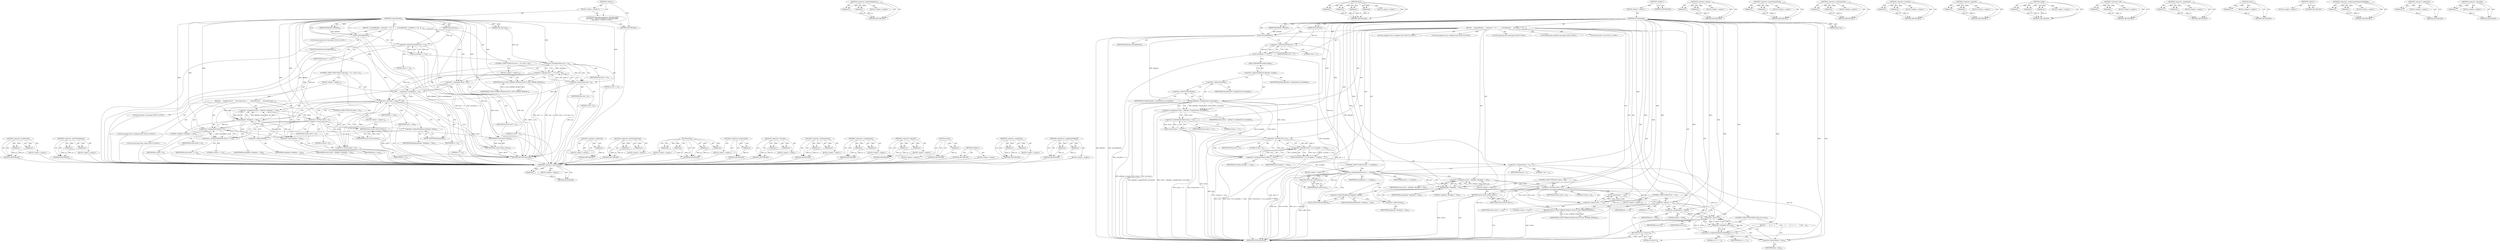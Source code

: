 digraph "&lt;operators&gt;.assignmentShiftLeft" {
vulnerable_195 [label=<(METHOD,&lt;operator&gt;.preIncrement)>];
vulnerable_196 [label=<(PARAM,p1)>];
vulnerable_197 [label=<(BLOCK,&lt;empty&gt;,&lt;empty&gt;)>];
vulnerable_198 [label=<(METHOD_RETURN,ANY)>];
vulnerable_145 [label=<(METHOD,&lt;operator&gt;.indirectFieldAccess)>];
vulnerable_146 [label=<(PARAM,p1)>];
vulnerable_147 [label=<(PARAM,p2)>];
vulnerable_148 [label=<(BLOCK,&lt;empty&gt;,&lt;empty&gt;)>];
vulnerable_149 [label=<(METHOD_RETURN,ANY)>];
vulnerable_169 [label=<(METHOD,Read)>];
vulnerable_170 [label=<(PARAM,p1)>];
vulnerable_171 [label=<(PARAM,p2)>];
vulnerable_172 [label=<(PARAM,p3)>];
vulnerable_173 [label=<(PARAM,p4)>];
vulnerable_174 [label=<(BLOCK,&lt;empty&gt;,&lt;empty&gt;)>];
vulnerable_175 [label=<(METHOD_RETURN,ANY)>];
vulnerable_6 [label=<(METHOD,&lt;global&gt;)<SUB>1</SUB>>];
vulnerable_7 [label=<(BLOCK,&lt;empty&gt;,&lt;empty&gt;)<SUB>1</SUB>>];
vulnerable_8 [label=<(METHOD,GetUIntLength)<SUB>1</SUB>>];
vulnerable_9 [label=<(PARAM,IMkvReader* pReader)<SUB>2</SUB>>];
vulnerable_10 [label=<(PARAM,long long pos)<SUB>3</SUB>>];
vulnerable_11 [label=<(PARAM,long&amp; len)<SUB>4</SUB>>];
vulnerable_12 [label=<(BLOCK,{
    assert(pReader);
    assert(pos &gt;= 0);
 
...,{
    assert(pReader);
    assert(pos &gt;= 0);
 
...)<SUB>5</SUB>>];
vulnerable_13 [label=<(assert,assert(pReader))<SUB>6</SUB>>];
vulnerable_14 [label=<(IDENTIFIER,pReader,assert(pReader))<SUB>6</SUB>>];
vulnerable_15 [label=<(assert,assert(pos &gt;= 0))<SUB>7</SUB>>];
vulnerable_16 [label=<(&lt;operator&gt;.greaterEqualsThan,pos &gt;= 0)<SUB>7</SUB>>];
vulnerable_17 [label=<(IDENTIFIER,pos,pos &gt;= 0)<SUB>7</SUB>>];
vulnerable_18 [label=<(LITERAL,0,pos &gt;= 0)<SUB>7</SUB>>];
vulnerable_19 [label="<(LOCAL,long long total: long long)<SUB>9</SUB>>"];
vulnerable_20 [label="<(LOCAL,long long available: long long)<SUB>9</SUB>>"];
vulnerable_21 [label="<(LOCAL,int status: int)<SUB>11</SUB>>"];
vulnerable_22 [label=<(&lt;operator&gt;.assignment,status = pReader-&gt;Length(&amp;total, &amp;available))<SUB>11</SUB>>];
vulnerable_23 [label=<(IDENTIFIER,status,status = pReader-&gt;Length(&amp;total, &amp;available))<SUB>11</SUB>>];
vulnerable_24 [label=<(Length,pReader-&gt;Length(&amp;total, &amp;available))<SUB>11</SUB>>];
vulnerable_25 [label=<(&lt;operator&gt;.indirectFieldAccess,pReader-&gt;Length)<SUB>11</SUB>>];
vulnerable_26 [label=<(IDENTIFIER,pReader,pReader-&gt;Length(&amp;total, &amp;available))<SUB>11</SUB>>];
vulnerable_27 [label=<(FIELD_IDENTIFIER,Length,Length)<SUB>11</SUB>>];
vulnerable_28 [label=<(&lt;operator&gt;.addressOf,&amp;total)<SUB>11</SUB>>];
vulnerable_29 [label=<(IDENTIFIER,total,pReader-&gt;Length(&amp;total, &amp;available))<SUB>11</SUB>>];
vulnerable_30 [label=<(&lt;operator&gt;.addressOf,&amp;available)<SUB>11</SUB>>];
vulnerable_31 [label=<(IDENTIFIER,available,pReader-&gt;Length(&amp;total, &amp;available))<SUB>11</SUB>>];
vulnerable_32 [label=<(assert,assert(status &gt;= 0))<SUB>12</SUB>>];
vulnerable_33 [label=<(&lt;operator&gt;.greaterEqualsThan,status &gt;= 0)<SUB>12</SUB>>];
vulnerable_34 [label=<(IDENTIFIER,status,status &gt;= 0)<SUB>12</SUB>>];
vulnerable_35 [label=<(LITERAL,0,status &gt;= 0)<SUB>12</SUB>>];
vulnerable_36 [label=<(assert,assert((total &lt; 0) || (available &lt;= total)))<SUB>13</SUB>>];
vulnerable_37 [label=<(&lt;operator&gt;.logicalOr,(total &lt; 0) || (available &lt;= total))<SUB>13</SUB>>];
vulnerable_38 [label=<(&lt;operator&gt;.lessThan,total &lt; 0)<SUB>13</SUB>>];
vulnerable_39 [label=<(IDENTIFIER,total,total &lt; 0)<SUB>13</SUB>>];
vulnerable_40 [label=<(LITERAL,0,total &lt; 0)<SUB>13</SUB>>];
vulnerable_41 [label=<(&lt;operator&gt;.lessEqualsThan,available &lt;= total)<SUB>13</SUB>>];
vulnerable_42 [label=<(IDENTIFIER,available,available &lt;= total)<SUB>13</SUB>>];
vulnerable_43 [label=<(IDENTIFIER,total,available &lt;= total)<SUB>13</SUB>>];
vulnerable_44 [label=<(&lt;operator&gt;.assignment,len = 1)<SUB>15</SUB>>];
vulnerable_45 [label=<(IDENTIFIER,len,len = 1)<SUB>15</SUB>>];
vulnerable_46 [label=<(LITERAL,1,len = 1)<SUB>15</SUB>>];
vulnerable_47 [label=<(CONTROL_STRUCTURE,IF,if (pos &gt;= available))<SUB>17</SUB>>];
vulnerable_48 [label=<(&lt;operator&gt;.greaterEqualsThan,pos &gt;= available)<SUB>17</SUB>>];
vulnerable_49 [label=<(IDENTIFIER,pos,pos &gt;= available)<SUB>17</SUB>>];
vulnerable_50 [label=<(IDENTIFIER,available,pos &gt;= available)<SUB>17</SUB>>];
vulnerable_51 [label=<(BLOCK,&lt;empty&gt;,&lt;empty&gt;)<SUB>18</SUB>>];
vulnerable_52 [label=<(RETURN,return pos;,return pos;)<SUB>18</SUB>>];
vulnerable_53 [label=<(IDENTIFIER,pos,return pos;)<SUB>18</SUB>>];
vulnerable_54 [label="<(LOCAL,unsigned char b: unsigned char)<SUB>22</SUB>>"];
vulnerable_55 [label=<(&lt;operator&gt;.assignment,status = pReader-&gt;Read(pos, 1, &amp;b))<SUB>24</SUB>>];
vulnerable_56 [label=<(IDENTIFIER,status,status = pReader-&gt;Read(pos, 1, &amp;b))<SUB>24</SUB>>];
vulnerable_57 [label=<(Read,pReader-&gt;Read(pos, 1, &amp;b))<SUB>24</SUB>>];
vulnerable_58 [label=<(&lt;operator&gt;.indirectFieldAccess,pReader-&gt;Read)<SUB>24</SUB>>];
vulnerable_59 [label=<(IDENTIFIER,pReader,pReader-&gt;Read(pos, 1, &amp;b))<SUB>24</SUB>>];
vulnerable_60 [label=<(FIELD_IDENTIFIER,Read,Read)<SUB>24</SUB>>];
vulnerable_61 [label=<(IDENTIFIER,pos,pReader-&gt;Read(pos, 1, &amp;b))<SUB>24</SUB>>];
vulnerable_62 [label=<(LITERAL,1,pReader-&gt;Read(pos, 1, &amp;b))<SUB>24</SUB>>];
vulnerable_63 [label=<(&lt;operator&gt;.addressOf,&amp;b)<SUB>24</SUB>>];
vulnerable_64 [label=<(IDENTIFIER,b,pReader-&gt;Read(pos, 1, &amp;b))<SUB>24</SUB>>];
vulnerable_65 [label=<(CONTROL_STRUCTURE,IF,if (status &lt; 0))<SUB>26</SUB>>];
vulnerable_66 [label=<(&lt;operator&gt;.lessThan,status &lt; 0)<SUB>26</SUB>>];
vulnerable_67 [label=<(IDENTIFIER,status,status &lt; 0)<SUB>26</SUB>>];
vulnerable_68 [label=<(LITERAL,0,status &lt; 0)<SUB>26</SUB>>];
vulnerable_69 [label=<(BLOCK,&lt;empty&gt;,&lt;empty&gt;)<SUB>27</SUB>>];
vulnerable_70 [label=<(RETURN,return status;,return status;)<SUB>27</SUB>>];
vulnerable_71 [label=<(IDENTIFIER,status,return status;)<SUB>27</SUB>>];
vulnerable_72 [label=<(assert,assert(status == 0))<SUB>29</SUB>>];
vulnerable_73 [label=<(&lt;operator&gt;.equals,status == 0)<SUB>29</SUB>>];
vulnerable_74 [label=<(IDENTIFIER,status,status == 0)<SUB>29</SUB>>];
vulnerable_75 [label=<(LITERAL,0,status == 0)<SUB>29</SUB>>];
vulnerable_76 [label=<(CONTROL_STRUCTURE,IF,if (b == 0))<SUB>31</SUB>>];
vulnerable_77 [label=<(&lt;operator&gt;.equals,b == 0)<SUB>31</SUB>>];
vulnerable_78 [label=<(IDENTIFIER,b,b == 0)<SUB>31</SUB>>];
vulnerable_79 [label=<(LITERAL,0,b == 0)<SUB>31</SUB>>];
vulnerable_80 [label=<(BLOCK,&lt;empty&gt;,&lt;empty&gt;)<SUB>32</SUB>>];
vulnerable_81 [label=<(RETURN,return E_FILE_FORMAT_INVALID;,return E_FILE_FORMAT_INVALID;)<SUB>32</SUB>>];
vulnerable_82 [label=<(IDENTIFIER,E_FILE_FORMAT_INVALID,return E_FILE_FORMAT_INVALID;)<SUB>32</SUB>>];
vulnerable_83 [label="<(LOCAL,unsigned char m: unsigned char)<SUB>34</SUB>>"];
vulnerable_84 [label=<(&lt;operator&gt;.assignment,m = 0x80)<SUB>34</SUB>>];
vulnerable_85 [label=<(IDENTIFIER,m,m = 0x80)<SUB>34</SUB>>];
vulnerable_86 [label=<(LITERAL,0x80,m = 0x80)<SUB>34</SUB>>];
vulnerable_87 [label=<(CONTROL_STRUCTURE,WHILE,while (!(b &amp; m)))<SUB>35</SUB>>];
vulnerable_88 [label=<(&lt;operator&gt;.logicalNot,!(b &amp; m))<SUB>35</SUB>>];
vulnerable_89 [label=<(&lt;operator&gt;.and,b &amp; m)<SUB>35</SUB>>];
vulnerable_90 [label=<(IDENTIFIER,b,b &amp; m)<SUB>35</SUB>>];
vulnerable_91 [label=<(IDENTIFIER,m,b &amp; m)<SUB>35</SUB>>];
vulnerable_92 [label=<(BLOCK,{
        m &gt;&gt;= 1;
        ++len;
    },{
        m &gt;&gt;= 1;
        ++len;
    })<SUB>36</SUB>>];
vulnerable_93 [label=<(&lt;operators&gt;.assignmentArithmeticShiftRight,m &gt;&gt;= 1)<SUB>37</SUB>>];
vulnerable_94 [label=<(IDENTIFIER,m,m &gt;&gt;= 1)<SUB>37</SUB>>];
vulnerable_95 [label=<(LITERAL,1,m &gt;&gt;= 1)<SUB>37</SUB>>];
vulnerable_96 [label=<(&lt;operator&gt;.preIncrement,++len)<SUB>38</SUB>>];
vulnerable_97 [label=<(IDENTIFIER,len,++len)<SUB>38</SUB>>];
vulnerable_98 [label=<(RETURN,return 0;,return 0;)<SUB>40</SUB>>];
vulnerable_99 [label=<(LITERAL,0,return 0;)<SUB>40</SUB>>];
vulnerable_100 [label=<(METHOD_RETURN,long long)<SUB>1</SUB>>];
vulnerable_102 [label=<(METHOD_RETURN,ANY)<SUB>1</SUB>>];
vulnerable_176 [label=<(METHOD,&lt;operator&gt;.equals)>];
vulnerable_177 [label=<(PARAM,p1)>];
vulnerable_178 [label=<(PARAM,p2)>];
vulnerable_179 [label=<(BLOCK,&lt;empty&gt;,&lt;empty&gt;)>];
vulnerable_180 [label=<(METHOD_RETURN,ANY)>];
vulnerable_129 [label=<(METHOD,&lt;operator&gt;.greaterEqualsThan)>];
vulnerable_130 [label=<(PARAM,p1)>];
vulnerable_131 [label=<(PARAM,p2)>];
vulnerable_132 [label=<(BLOCK,&lt;empty&gt;,&lt;empty&gt;)>];
vulnerable_133 [label=<(METHOD_RETURN,ANY)>];
vulnerable_164 [label=<(METHOD,&lt;operator&gt;.lessEqualsThan)>];
vulnerable_165 [label=<(PARAM,p1)>];
vulnerable_166 [label=<(PARAM,p2)>];
vulnerable_167 [label=<(BLOCK,&lt;empty&gt;,&lt;empty&gt;)>];
vulnerable_168 [label=<(METHOD_RETURN,ANY)>];
vulnerable_159 [label=<(METHOD,&lt;operator&gt;.lessThan)>];
vulnerable_160 [label=<(PARAM,p1)>];
vulnerable_161 [label=<(PARAM,p2)>];
vulnerable_162 [label=<(BLOCK,&lt;empty&gt;,&lt;empty&gt;)>];
vulnerable_163 [label=<(METHOD_RETURN,ANY)>];
vulnerable_154 [label=<(METHOD,&lt;operator&gt;.logicalOr)>];
vulnerable_155 [label=<(PARAM,p1)>];
vulnerable_156 [label=<(PARAM,p2)>];
vulnerable_157 [label=<(BLOCK,&lt;empty&gt;,&lt;empty&gt;)>];
vulnerable_158 [label=<(METHOD_RETURN,ANY)>];
vulnerable_139 [label=<(METHOD,Length)>];
vulnerable_140 [label=<(PARAM,p1)>];
vulnerable_141 [label=<(PARAM,p2)>];
vulnerable_142 [label=<(PARAM,p3)>];
vulnerable_143 [label=<(BLOCK,&lt;empty&gt;,&lt;empty&gt;)>];
vulnerable_144 [label=<(METHOD_RETURN,ANY)>];
vulnerable_185 [label=<(METHOD,&lt;operator&gt;.and)>];
vulnerable_186 [label=<(PARAM,p1)>];
vulnerable_187 [label=<(PARAM,p2)>];
vulnerable_188 [label=<(BLOCK,&lt;empty&gt;,&lt;empty&gt;)>];
vulnerable_189 [label=<(METHOD_RETURN,ANY)>];
vulnerable_134 [label=<(METHOD,&lt;operator&gt;.assignment)>];
vulnerable_135 [label=<(PARAM,p1)>];
vulnerable_136 [label=<(PARAM,p2)>];
vulnerable_137 [label=<(BLOCK,&lt;empty&gt;,&lt;empty&gt;)>];
vulnerable_138 [label=<(METHOD_RETURN,ANY)>];
vulnerable_125 [label=<(METHOD,assert)>];
vulnerable_126 [label=<(PARAM,p1)>];
vulnerable_127 [label=<(BLOCK,&lt;empty&gt;,&lt;empty&gt;)>];
vulnerable_128 [label=<(METHOD_RETURN,ANY)>];
vulnerable_119 [label=<(METHOD,&lt;global&gt;)<SUB>1</SUB>>];
vulnerable_120 [label=<(BLOCK,&lt;empty&gt;,&lt;empty&gt;)>];
vulnerable_121 [label=<(METHOD_RETURN,ANY)>];
vulnerable_190 [label=<(METHOD,&lt;operators&gt;.assignmentArithmeticShiftRight)>];
vulnerable_191 [label=<(PARAM,p1)>];
vulnerable_192 [label=<(PARAM,p2)>];
vulnerable_193 [label=<(BLOCK,&lt;empty&gt;,&lt;empty&gt;)>];
vulnerable_194 [label=<(METHOD_RETURN,ANY)>];
vulnerable_150 [label=<(METHOD,&lt;operator&gt;.addressOf)>];
vulnerable_151 [label=<(PARAM,p1)>];
vulnerable_152 [label=<(BLOCK,&lt;empty&gt;,&lt;empty&gt;)>];
vulnerable_153 [label=<(METHOD_RETURN,ANY)>];
vulnerable_181 [label=<(METHOD,&lt;operator&gt;.logicalNot)>];
vulnerable_182 [label=<(PARAM,p1)>];
vulnerable_183 [label=<(BLOCK,&lt;empty&gt;,&lt;empty&gt;)>];
vulnerable_184 [label=<(METHOD_RETURN,ANY)>];
fixed_120 [label=<(METHOD,&lt;operator&gt;.greaterThan)>];
fixed_121 [label=<(PARAM,p1)>];
fixed_122 [label=<(PARAM,p2)>];
fixed_123 [label=<(BLOCK,&lt;empty&gt;,&lt;empty&gt;)>];
fixed_124 [label=<(METHOD_RETURN,ANY)>];
fixed_146 [label=<(METHOD,&lt;operator&gt;.indirectFieldAccess)>];
fixed_147 [label=<(PARAM,p1)>];
fixed_148 [label=<(PARAM,p2)>];
fixed_149 [label=<(BLOCK,&lt;empty&gt;,&lt;empty&gt;)>];
fixed_150 [label=<(METHOD_RETURN,ANY)>];
fixed_6 [label=<(METHOD,&lt;global&gt;)<SUB>1</SUB>>];
fixed_7 [label=<(BLOCK,&lt;empty&gt;,&lt;empty&gt;)<SUB>1</SUB>>];
fixed_8 [label="<(UNKNOWN,long long mkvparser::GetUIntLength(
long long m...,long long mkvparser::GetUIntLength(
long long m...)<SUB>1</SUB>>"];
fixed_9 [label=<(METHOD,UnserializeUInt)<SUB>42</SUB>>];
fixed_10 [label=<(PARAM,IMkvReader* pReader)<SUB>42</SUB>>];
fixed_11 [label=<(PARAM,long long pos)<SUB>42</SUB>>];
fixed_12 [label=<(PARAM,long long size)<SUB>43</SUB>>];
fixed_13 [label=<(BLOCK,{
  assert(pReader);
  assert(pos &gt;= 0);

  if ...,{
  assert(pReader);
  assert(pos &gt;= 0);

  if ...)<SUB>43</SUB>>];
fixed_14 [label=<(assert,assert(pReader))<SUB>44</SUB>>];
fixed_15 [label=<(IDENTIFIER,pReader,assert(pReader))<SUB>44</SUB>>];
fixed_16 [label=<(assert,assert(pos &gt;= 0))<SUB>45</SUB>>];
fixed_17 [label=<(&lt;operator&gt;.greaterEqualsThan,pos &gt;= 0)<SUB>45</SUB>>];
fixed_18 [label=<(IDENTIFIER,pos,pos &gt;= 0)<SUB>45</SUB>>];
fixed_19 [label=<(LITERAL,0,pos &gt;= 0)<SUB>45</SUB>>];
fixed_20 [label=<(CONTROL_STRUCTURE,IF,if ((size &lt;= 0) || (size &gt; 8)))<SUB>47</SUB>>];
fixed_21 [label=<(&lt;operator&gt;.logicalOr,(size &lt;= 0) || (size &gt; 8))<SUB>47</SUB>>];
fixed_22 [label=<(&lt;operator&gt;.lessEqualsThan,size &lt;= 0)<SUB>47</SUB>>];
fixed_23 [label=<(IDENTIFIER,size,size &lt;= 0)<SUB>47</SUB>>];
fixed_24 [label=<(LITERAL,0,size &lt;= 0)<SUB>47</SUB>>];
fixed_25 [label=<(&lt;operator&gt;.greaterThan,size &gt; 8)<SUB>47</SUB>>];
fixed_26 [label=<(IDENTIFIER,size,size &gt; 8)<SUB>47</SUB>>];
fixed_27 [label=<(LITERAL,8,size &gt; 8)<SUB>47</SUB>>];
fixed_28 [label=<(BLOCK,&lt;empty&gt;,&lt;empty&gt;)<SUB>48</SUB>>];
fixed_29 [label=<(RETURN,return E_FILE_FORMAT_INVALID;,return E_FILE_FORMAT_INVALID;)<SUB>48</SUB>>];
fixed_30 [label=<(IDENTIFIER,E_FILE_FORMAT_INVALID,return E_FILE_FORMAT_INVALID;)<SUB>48</SUB>>];
fixed_31 [label="<(LOCAL,long long result: long long)<SUB>50</SUB>>"];
fixed_32 [label=<(&lt;operator&gt;.assignment,result = 0)<SUB>50</SUB>>];
fixed_33 [label=<(IDENTIFIER,result,result = 0)<SUB>50</SUB>>];
fixed_34 [label=<(LITERAL,0,result = 0)<SUB>50</SUB>>];
fixed_35 [label=<(CONTROL_STRUCTURE,FOR,for (long long i = 0;i &lt; size;++i))<SUB>52</SUB>>];
fixed_36 [label=<(BLOCK,&lt;empty&gt;,&lt;empty&gt;)<SUB>52</SUB>>];
fixed_37 [label="<(LOCAL,long long i: long long)<SUB>52</SUB>>"];
fixed_38 [label=<(&lt;operator&gt;.assignment,i = 0)<SUB>52</SUB>>];
fixed_39 [label=<(IDENTIFIER,i,i = 0)<SUB>52</SUB>>];
fixed_40 [label=<(LITERAL,0,i = 0)<SUB>52</SUB>>];
fixed_41 [label=<(&lt;operator&gt;.lessThan,i &lt; size)<SUB>52</SUB>>];
fixed_42 [label=<(IDENTIFIER,i,i &lt; size)<SUB>52</SUB>>];
fixed_43 [label=<(IDENTIFIER,size,i &lt; size)<SUB>52</SUB>>];
fixed_44 [label=<(&lt;operator&gt;.preIncrement,++i)<SUB>52</SUB>>];
fixed_45 [label=<(IDENTIFIER,i,++i)<SUB>52</SUB>>];
fixed_46 [label=<(BLOCK,{
     unsigned char b;
 
    const long status...,{
     unsigned char b;
 
    const long status...)<SUB>52</SUB>>];
fixed_47 [label="<(LOCAL,unsigned char b: unsigned char)<SUB>53</SUB>>"];
fixed_48 [label="<(LOCAL,const long status: long)<SUB>55</SUB>>"];
fixed_49 [label=<(&lt;operator&gt;.assignment,status = pReader-&gt;Read(pos, 1, &amp;b))<SUB>55</SUB>>];
fixed_50 [label=<(IDENTIFIER,status,status = pReader-&gt;Read(pos, 1, &amp;b))<SUB>55</SUB>>];
fixed_51 [label=<(Read,pReader-&gt;Read(pos, 1, &amp;b))<SUB>55</SUB>>];
fixed_52 [label=<(&lt;operator&gt;.indirectFieldAccess,pReader-&gt;Read)<SUB>55</SUB>>];
fixed_53 [label=<(IDENTIFIER,pReader,pReader-&gt;Read(pos, 1, &amp;b))<SUB>55</SUB>>];
fixed_54 [label=<(FIELD_IDENTIFIER,Read,Read)<SUB>55</SUB>>];
fixed_55 [label=<(IDENTIFIER,pos,pReader-&gt;Read(pos, 1, &amp;b))<SUB>55</SUB>>];
fixed_56 [label=<(LITERAL,1,pReader-&gt;Read(pos, 1, &amp;b))<SUB>55</SUB>>];
fixed_57 [label=<(&lt;operator&gt;.addressOf,&amp;b)<SUB>55</SUB>>];
fixed_58 [label=<(IDENTIFIER,b,pReader-&gt;Read(pos, 1, &amp;b))<SUB>55</SUB>>];
fixed_59 [label=<(CONTROL_STRUCTURE,IF,if (status &lt; 0))<SUB>57</SUB>>];
fixed_60 [label=<(&lt;operator&gt;.lessThan,status &lt; 0)<SUB>57</SUB>>];
fixed_61 [label=<(IDENTIFIER,status,status &lt; 0)<SUB>57</SUB>>];
fixed_62 [label=<(LITERAL,0,status &lt; 0)<SUB>57</SUB>>];
fixed_63 [label=<(BLOCK,&lt;empty&gt;,&lt;empty&gt;)<SUB>58</SUB>>];
fixed_64 [label=<(RETURN,return status;,return status;)<SUB>58</SUB>>];
fixed_65 [label=<(IDENTIFIER,status,return status;)<SUB>58</SUB>>];
fixed_66 [label=<(&lt;operators&gt;.assignmentShiftLeft,result &lt;&lt;= 8)<SUB>60</SUB>>];
fixed_67 [label=<(IDENTIFIER,result,result &lt;&lt;= 8)<SUB>60</SUB>>];
fixed_68 [label=<(LITERAL,8,result &lt;&lt;= 8)<SUB>60</SUB>>];
fixed_69 [label=<(&lt;operators&gt;.assignmentOr,result |= b)<SUB>61</SUB>>];
fixed_70 [label=<(IDENTIFIER,result,result |= b)<SUB>61</SUB>>];
fixed_71 [label=<(IDENTIFIER,b,result |= b)<SUB>61</SUB>>];
fixed_72 [label=<(&lt;operator&gt;.preIncrement,++pos)<SUB>63</SUB>>];
fixed_73 [label=<(IDENTIFIER,pos,++pos)<SUB>63</SUB>>];
fixed_74 [label=<(RETURN,return result;,return result;)<SUB>66</SUB>>];
fixed_75 [label=<(IDENTIFIER,result,return result;)<SUB>66</SUB>>];
fixed_76 [label=<(METHOD_RETURN,long long)<SUB>42</SUB>>];
fixed_78 [label=<(METHOD_RETURN,ANY)<SUB>1</SUB>>];
fixed_151 [label=<(METHOD,&lt;operator&gt;.addressOf)>];
fixed_152 [label=<(PARAM,p1)>];
fixed_153 [label=<(BLOCK,&lt;empty&gt;,&lt;empty&gt;)>];
fixed_154 [label=<(METHOD_RETURN,ANY)>];
fixed_105 [label=<(METHOD,&lt;operator&gt;.greaterEqualsThan)>];
fixed_106 [label=<(PARAM,p1)>];
fixed_107 [label=<(PARAM,p2)>];
fixed_108 [label=<(BLOCK,&lt;empty&gt;,&lt;empty&gt;)>];
fixed_109 [label=<(METHOD_RETURN,ANY)>];
fixed_139 [label=<(METHOD,Read)>];
fixed_140 [label=<(PARAM,p1)>];
fixed_141 [label=<(PARAM,p2)>];
fixed_142 [label=<(PARAM,p3)>];
fixed_143 [label=<(PARAM,p4)>];
fixed_144 [label=<(BLOCK,&lt;empty&gt;,&lt;empty&gt;)>];
fixed_145 [label=<(METHOD_RETURN,ANY)>];
fixed_135 [label=<(METHOD,&lt;operator&gt;.preIncrement)>];
fixed_136 [label=<(PARAM,p1)>];
fixed_137 [label=<(BLOCK,&lt;empty&gt;,&lt;empty&gt;)>];
fixed_138 [label=<(METHOD_RETURN,ANY)>];
fixed_130 [label=<(METHOD,&lt;operator&gt;.lessThan)>];
fixed_131 [label=<(PARAM,p1)>];
fixed_132 [label=<(PARAM,p2)>];
fixed_133 [label=<(BLOCK,&lt;empty&gt;,&lt;empty&gt;)>];
fixed_134 [label=<(METHOD_RETURN,ANY)>];
fixed_115 [label=<(METHOD,&lt;operator&gt;.lessEqualsThan)>];
fixed_116 [label=<(PARAM,p1)>];
fixed_117 [label=<(PARAM,p2)>];
fixed_118 [label=<(BLOCK,&lt;empty&gt;,&lt;empty&gt;)>];
fixed_119 [label=<(METHOD_RETURN,ANY)>];
fixed_160 [label=<(METHOD,&lt;operators&gt;.assignmentOr)>];
fixed_161 [label=<(PARAM,p1)>];
fixed_162 [label=<(PARAM,p2)>];
fixed_163 [label=<(BLOCK,&lt;empty&gt;,&lt;empty&gt;)>];
fixed_164 [label=<(METHOD_RETURN,ANY)>];
fixed_110 [label=<(METHOD,&lt;operator&gt;.logicalOr)>];
fixed_111 [label=<(PARAM,p1)>];
fixed_112 [label=<(PARAM,p2)>];
fixed_113 [label=<(BLOCK,&lt;empty&gt;,&lt;empty&gt;)>];
fixed_114 [label=<(METHOD_RETURN,ANY)>];
fixed_101 [label=<(METHOD,assert)>];
fixed_102 [label=<(PARAM,p1)>];
fixed_103 [label=<(BLOCK,&lt;empty&gt;,&lt;empty&gt;)>];
fixed_104 [label=<(METHOD_RETURN,ANY)>];
fixed_95 [label=<(METHOD,&lt;global&gt;)<SUB>1</SUB>>];
fixed_96 [label=<(BLOCK,&lt;empty&gt;,&lt;empty&gt;)>];
fixed_97 [label=<(METHOD_RETURN,ANY)>];
fixed_125 [label=<(METHOD,&lt;operator&gt;.assignment)>];
fixed_126 [label=<(PARAM,p1)>];
fixed_127 [label=<(PARAM,p2)>];
fixed_128 [label=<(BLOCK,&lt;empty&gt;,&lt;empty&gt;)>];
fixed_129 [label=<(METHOD_RETURN,ANY)>];
fixed_155 [label=<(METHOD,&lt;operators&gt;.assignmentShiftLeft)>];
fixed_156 [label=<(PARAM,p1)>];
fixed_157 [label=<(PARAM,p2)>];
fixed_158 [label=<(BLOCK,&lt;empty&gt;,&lt;empty&gt;)>];
fixed_159 [label=<(METHOD_RETURN,ANY)>];
vulnerable_195 -> vulnerable_196  [key=0, label="AST: "];
vulnerable_195 -> vulnerable_196  [key=1, label="DDG: "];
vulnerable_195 -> vulnerable_197  [key=0, label="AST: "];
vulnerable_195 -> vulnerable_198  [key=0, label="AST: "];
vulnerable_195 -> vulnerable_198  [key=1, label="CFG: "];
vulnerable_196 -> vulnerable_198  [key=0, label="DDG: p1"];
vulnerable_145 -> vulnerable_146  [key=0, label="AST: "];
vulnerable_145 -> vulnerable_146  [key=1, label="DDG: "];
vulnerable_145 -> vulnerable_148  [key=0, label="AST: "];
vulnerable_145 -> vulnerable_147  [key=0, label="AST: "];
vulnerable_145 -> vulnerable_147  [key=1, label="DDG: "];
vulnerable_145 -> vulnerable_149  [key=0, label="AST: "];
vulnerable_145 -> vulnerable_149  [key=1, label="CFG: "];
vulnerable_146 -> vulnerable_149  [key=0, label="DDG: p1"];
vulnerable_147 -> vulnerable_149  [key=0, label="DDG: p2"];
vulnerable_169 -> vulnerable_170  [key=0, label="AST: "];
vulnerable_169 -> vulnerable_170  [key=1, label="DDG: "];
vulnerable_169 -> vulnerable_174  [key=0, label="AST: "];
vulnerable_169 -> vulnerable_171  [key=0, label="AST: "];
vulnerable_169 -> vulnerable_171  [key=1, label="DDG: "];
vulnerable_169 -> vulnerable_175  [key=0, label="AST: "];
vulnerable_169 -> vulnerable_175  [key=1, label="CFG: "];
vulnerable_169 -> vulnerable_172  [key=0, label="AST: "];
vulnerable_169 -> vulnerable_172  [key=1, label="DDG: "];
vulnerable_169 -> vulnerable_173  [key=0, label="AST: "];
vulnerable_169 -> vulnerable_173  [key=1, label="DDG: "];
vulnerable_170 -> vulnerable_175  [key=0, label="DDG: p1"];
vulnerable_171 -> vulnerable_175  [key=0, label="DDG: p2"];
vulnerable_172 -> vulnerable_175  [key=0, label="DDG: p3"];
vulnerable_173 -> vulnerable_175  [key=0, label="DDG: p4"];
vulnerable_6 -> vulnerable_7  [key=0, label="AST: "];
vulnerable_6 -> vulnerable_102  [key=0, label="AST: "];
vulnerable_6 -> vulnerable_102  [key=1, label="CFG: "];
vulnerable_7 -> vulnerable_8  [key=0, label="AST: "];
vulnerable_8 -> vulnerable_9  [key=0, label="AST: "];
vulnerable_8 -> vulnerable_9  [key=1, label="DDG: "];
vulnerable_8 -> vulnerable_10  [key=0, label="AST: "];
vulnerable_8 -> vulnerable_10  [key=1, label="DDG: "];
vulnerable_8 -> vulnerable_11  [key=0, label="AST: "];
vulnerable_8 -> vulnerable_11  [key=1, label="DDG: "];
vulnerable_8 -> vulnerable_12  [key=0, label="AST: "];
vulnerable_8 -> vulnerable_100  [key=0, label="AST: "];
vulnerable_8 -> vulnerable_13  [key=0, label="CFG: "];
vulnerable_8 -> vulnerable_13  [key=1, label="DDG: "];
vulnerable_8 -> vulnerable_44  [key=0, label="DDG: "];
vulnerable_8 -> vulnerable_84  [key=0, label="DDG: "];
vulnerable_8 -> vulnerable_98  [key=0, label="DDG: "];
vulnerable_8 -> vulnerable_99  [key=0, label="DDG: "];
vulnerable_8 -> vulnerable_16  [key=0, label="DDG: "];
vulnerable_8 -> vulnerable_24  [key=0, label="DDG: "];
vulnerable_8 -> vulnerable_33  [key=0, label="DDG: "];
vulnerable_8 -> vulnerable_48  [key=0, label="DDG: "];
vulnerable_8 -> vulnerable_57  [key=0, label="DDG: "];
vulnerable_8 -> vulnerable_66  [key=0, label="DDG: "];
vulnerable_8 -> vulnerable_73  [key=0, label="DDG: "];
vulnerable_8 -> vulnerable_77  [key=0, label="DDG: "];
vulnerable_8 -> vulnerable_81  [key=0, label="DDG: "];
vulnerable_8 -> vulnerable_93  [key=0, label="DDG: "];
vulnerable_8 -> vulnerable_38  [key=0, label="DDG: "];
vulnerable_8 -> vulnerable_41  [key=0, label="DDG: "];
vulnerable_8 -> vulnerable_53  [key=0, label="DDG: "];
vulnerable_8 -> vulnerable_71  [key=0, label="DDG: "];
vulnerable_8 -> vulnerable_82  [key=0, label="DDG: "];
vulnerable_8 -> vulnerable_89  [key=0, label="DDG: "];
vulnerable_8 -> vulnerable_96  [key=0, label="DDG: "];
vulnerable_9 -> vulnerable_13  [key=0, label="DDG: pReader"];
vulnerable_10 -> vulnerable_16  [key=0, label="DDG: pos"];
vulnerable_12 -> vulnerable_13  [key=0, label="AST: "];
vulnerable_12 -> vulnerable_15  [key=0, label="AST: "];
vulnerable_12 -> vulnerable_19  [key=0, label="AST: "];
vulnerable_12 -> vulnerable_20  [key=0, label="AST: "];
vulnerable_12 -> vulnerable_21  [key=0, label="AST: "];
vulnerable_12 -> vulnerable_22  [key=0, label="AST: "];
vulnerable_12 -> vulnerable_32  [key=0, label="AST: "];
vulnerable_12 -> vulnerable_36  [key=0, label="AST: "];
vulnerable_12 -> vulnerable_44  [key=0, label="AST: "];
vulnerable_12 -> vulnerable_47  [key=0, label="AST: "];
vulnerable_12 -> vulnerable_54  [key=0, label="AST: "];
vulnerable_12 -> vulnerable_55  [key=0, label="AST: "];
vulnerable_12 -> vulnerable_65  [key=0, label="AST: "];
vulnerable_12 -> vulnerable_72  [key=0, label="AST: "];
vulnerable_12 -> vulnerable_76  [key=0, label="AST: "];
vulnerable_12 -> vulnerable_83  [key=0, label="AST: "];
vulnerable_12 -> vulnerable_84  [key=0, label="AST: "];
vulnerable_12 -> vulnerable_87  [key=0, label="AST: "];
vulnerable_12 -> vulnerable_98  [key=0, label="AST: "];
vulnerable_13 -> vulnerable_14  [key=0, label="AST: "];
vulnerable_13 -> vulnerable_16  [key=0, label="CFG: "];
vulnerable_13 -> vulnerable_100  [key=0, label="DDG: pReader"];
vulnerable_13 -> vulnerable_100  [key=1, label="DDG: assert(pReader)"];
vulnerable_13 -> vulnerable_24  [key=0, label="DDG: pReader"];
vulnerable_13 -> vulnerable_57  [key=0, label="DDG: pReader"];
vulnerable_15 -> vulnerable_16  [key=0, label="AST: "];
vulnerable_15 -> vulnerable_27  [key=0, label="CFG: "];
vulnerable_15 -> vulnerable_100  [key=0, label="DDG: pos &gt;= 0"];
vulnerable_15 -> vulnerable_100  [key=1, label="DDG: assert(pos &gt;= 0)"];
vulnerable_16 -> vulnerable_17  [key=0, label="AST: "];
vulnerable_16 -> vulnerable_18  [key=0, label="AST: "];
vulnerable_16 -> vulnerable_15  [key=0, label="CFG: "];
vulnerable_16 -> vulnerable_15  [key=1, label="DDG: pos"];
vulnerable_16 -> vulnerable_15  [key=2, label="DDG: 0"];
vulnerable_16 -> vulnerable_48  [key=0, label="DDG: pos"];
vulnerable_22 -> vulnerable_23  [key=0, label="AST: "];
vulnerable_22 -> vulnerable_24  [key=0, label="AST: "];
vulnerable_22 -> vulnerable_33  [key=0, label="CFG: "];
vulnerable_22 -> vulnerable_33  [key=1, label="DDG: status"];
vulnerable_22 -> vulnerable_100  [key=0, label="DDG: pReader-&gt;Length(&amp;total, &amp;available)"];
vulnerable_22 -> vulnerable_100  [key=1, label="DDG: status = pReader-&gt;Length(&amp;total, &amp;available)"];
vulnerable_24 -> vulnerable_25  [key=0, label="AST: "];
vulnerable_24 -> vulnerable_28  [key=0, label="AST: "];
vulnerable_24 -> vulnerable_30  [key=0, label="AST: "];
vulnerable_24 -> vulnerable_22  [key=0, label="CFG: "];
vulnerable_24 -> vulnerable_22  [key=1, label="DDG: pReader-&gt;Length"];
vulnerable_24 -> vulnerable_22  [key=2, label="DDG: &amp;total"];
vulnerable_24 -> vulnerable_22  [key=3, label="DDG: &amp;available"];
vulnerable_24 -> vulnerable_100  [key=0, label="DDG: pReader-&gt;Length"];
vulnerable_24 -> vulnerable_100  [key=1, label="DDG: &amp;total"];
vulnerable_24 -> vulnerable_100  [key=2, label="DDG: &amp;available"];
vulnerable_24 -> vulnerable_48  [key=0, label="DDG: &amp;available"];
vulnerable_24 -> vulnerable_38  [key=0, label="DDG: &amp;total"];
vulnerable_24 -> vulnerable_41  [key=0, label="DDG: &amp;available"];
vulnerable_24 -> vulnerable_41  [key=1, label="DDG: &amp;total"];
vulnerable_25 -> vulnerable_26  [key=0, label="AST: "];
vulnerable_25 -> vulnerable_27  [key=0, label="AST: "];
vulnerable_25 -> vulnerable_28  [key=0, label="CFG: "];
vulnerable_27 -> vulnerable_25  [key=0, label="CFG: "];
vulnerable_28 -> vulnerable_29  [key=0, label="AST: "];
vulnerable_28 -> vulnerable_30  [key=0, label="CFG: "];
vulnerable_30 -> vulnerable_31  [key=0, label="AST: "];
vulnerable_30 -> vulnerable_24  [key=0, label="CFG: "];
vulnerable_32 -> vulnerable_33  [key=0, label="AST: "];
vulnerable_32 -> vulnerable_38  [key=0, label="CFG: "];
vulnerable_32 -> vulnerable_100  [key=0, label="DDG: status &gt;= 0"];
vulnerable_32 -> vulnerable_100  [key=1, label="DDG: assert(status &gt;= 0)"];
vulnerable_33 -> vulnerable_34  [key=0, label="AST: "];
vulnerable_33 -> vulnerable_35  [key=0, label="AST: "];
vulnerable_33 -> vulnerable_32  [key=0, label="CFG: "];
vulnerable_33 -> vulnerable_32  [key=1, label="DDG: status"];
vulnerable_33 -> vulnerable_32  [key=2, label="DDG: 0"];
vulnerable_33 -> vulnerable_100  [key=0, label="DDG: status"];
vulnerable_36 -> vulnerable_37  [key=0, label="AST: "];
vulnerable_36 -> vulnerable_44  [key=0, label="CFG: "];
vulnerable_36 -> vulnerable_100  [key=0, label="DDG: (total &lt; 0) || (available &lt;= total)"];
vulnerable_36 -> vulnerable_100  [key=1, label="DDG: assert((total &lt; 0) || (available &lt;= total))"];
vulnerable_37 -> vulnerable_38  [key=0, label="AST: "];
vulnerable_37 -> vulnerable_41  [key=0, label="AST: "];
vulnerable_37 -> vulnerable_36  [key=0, label="CFG: "];
vulnerable_37 -> vulnerable_36  [key=1, label="DDG: total &lt; 0"];
vulnerable_37 -> vulnerable_36  [key=2, label="DDG: available &lt;= total"];
vulnerable_37 -> vulnerable_100  [key=0, label="DDG: total &lt; 0"];
vulnerable_37 -> vulnerable_100  [key=1, label="DDG: available &lt;= total"];
vulnerable_38 -> vulnerable_39  [key=0, label="AST: "];
vulnerable_38 -> vulnerable_40  [key=0, label="AST: "];
vulnerable_38 -> vulnerable_37  [key=0, label="CFG: "];
vulnerable_38 -> vulnerable_37  [key=1, label="DDG: total"];
vulnerable_38 -> vulnerable_37  [key=2, label="DDG: 0"];
vulnerable_38 -> vulnerable_41  [key=0, label="CFG: "];
vulnerable_38 -> vulnerable_41  [key=1, label="DDG: total"];
vulnerable_38 -> vulnerable_41  [key=2, label="CDG: "];
vulnerable_38 -> vulnerable_100  [key=0, label="DDG: total"];
vulnerable_41 -> vulnerable_42  [key=0, label="AST: "];
vulnerable_41 -> vulnerable_43  [key=0, label="AST: "];
vulnerable_41 -> vulnerable_37  [key=0, label="CFG: "];
vulnerable_41 -> vulnerable_37  [key=1, label="DDG: available"];
vulnerable_41 -> vulnerable_37  [key=2, label="DDG: total"];
vulnerable_41 -> vulnerable_100  [key=0, label="DDG: total"];
vulnerable_41 -> vulnerable_48  [key=0, label="DDG: available"];
vulnerable_44 -> vulnerable_45  [key=0, label="AST: "];
vulnerable_44 -> vulnerable_46  [key=0, label="AST: "];
vulnerable_44 -> vulnerable_48  [key=0, label="CFG: "];
vulnerable_44 -> vulnerable_100  [key=0, label="DDG: len"];
vulnerable_44 -> vulnerable_100  [key=1, label="DDG: len = 1"];
vulnerable_44 -> vulnerable_96  [key=0, label="DDG: len"];
vulnerable_47 -> vulnerable_48  [key=0, label="AST: "];
vulnerable_47 -> vulnerable_51  [key=0, label="AST: "];
vulnerable_48 -> vulnerable_49  [key=0, label="AST: "];
vulnerable_48 -> vulnerable_50  [key=0, label="AST: "];
vulnerable_48 -> vulnerable_52  [key=0, label="CFG: "];
vulnerable_48 -> vulnerable_52  [key=1, label="CDG: "];
vulnerable_48 -> vulnerable_60  [key=0, label="CFG: "];
vulnerable_48 -> vulnerable_60  [key=1, label="CDG: "];
vulnerable_48 -> vulnerable_100  [key=0, label="DDG: pos"];
vulnerable_48 -> vulnerable_100  [key=1, label="DDG: available"];
vulnerable_48 -> vulnerable_100  [key=2, label="DDG: pos &gt;= available"];
vulnerable_48 -> vulnerable_57  [key=0, label="DDG: pos"];
vulnerable_48 -> vulnerable_57  [key=1, label="CDG: "];
vulnerable_48 -> vulnerable_53  [key=0, label="DDG: pos"];
vulnerable_48 -> vulnerable_58  [key=0, label="CDG: "];
vulnerable_48 -> vulnerable_66  [key=0, label="CDG: "];
vulnerable_48 -> vulnerable_63  [key=0, label="CDG: "];
vulnerable_48 -> vulnerable_55  [key=0, label="CDG: "];
vulnerable_51 -> vulnerable_52  [key=0, label="AST: "];
vulnerable_52 -> vulnerable_53  [key=0, label="AST: "];
vulnerable_52 -> vulnerable_100  [key=0, label="CFG: "];
vulnerable_52 -> vulnerable_100  [key=1, label="DDG: &lt;RET&gt;"];
vulnerable_53 -> vulnerable_52  [key=0, label="DDG: pos"];
vulnerable_55 -> vulnerable_56  [key=0, label="AST: "];
vulnerable_55 -> vulnerable_57  [key=0, label="AST: "];
vulnerable_55 -> vulnerable_66  [key=0, label="CFG: "];
vulnerable_55 -> vulnerable_66  [key=1, label="DDG: status"];
vulnerable_57 -> vulnerable_58  [key=0, label="AST: "];
vulnerable_57 -> vulnerable_61  [key=0, label="AST: "];
vulnerable_57 -> vulnerable_62  [key=0, label="AST: "];
vulnerable_57 -> vulnerable_63  [key=0, label="AST: "];
vulnerable_57 -> vulnerable_55  [key=0, label="CFG: "];
vulnerable_57 -> vulnerable_55  [key=1, label="DDG: pReader-&gt;Read"];
vulnerable_57 -> vulnerable_55  [key=2, label="DDG: pos"];
vulnerable_57 -> vulnerable_55  [key=3, label="DDG: 1"];
vulnerable_57 -> vulnerable_55  [key=4, label="DDG: &amp;b"];
vulnerable_57 -> vulnerable_77  [key=0, label="DDG: &amp;b"];
vulnerable_57 -> vulnerable_89  [key=0, label="DDG: &amp;b"];
vulnerable_58 -> vulnerable_59  [key=0, label="AST: "];
vulnerable_58 -> vulnerable_60  [key=0, label="AST: "];
vulnerable_58 -> vulnerable_63  [key=0, label="CFG: "];
vulnerable_60 -> vulnerable_58  [key=0, label="CFG: "];
vulnerable_63 -> vulnerable_64  [key=0, label="AST: "];
vulnerable_63 -> vulnerable_57  [key=0, label="CFG: "];
vulnerable_65 -> vulnerable_66  [key=0, label="AST: "];
vulnerable_65 -> vulnerable_69  [key=0, label="AST: "];
vulnerable_66 -> vulnerable_67  [key=0, label="AST: "];
vulnerable_66 -> vulnerable_68  [key=0, label="AST: "];
vulnerable_66 -> vulnerable_70  [key=0, label="CFG: "];
vulnerable_66 -> vulnerable_70  [key=1, label="CDG: "];
vulnerable_66 -> vulnerable_73  [key=0, label="CFG: "];
vulnerable_66 -> vulnerable_73  [key=1, label="DDG: status"];
vulnerable_66 -> vulnerable_73  [key=2, label="CDG: "];
vulnerable_66 -> vulnerable_71  [key=0, label="DDG: status"];
vulnerable_66 -> vulnerable_77  [key=0, label="CDG: "];
vulnerable_66 -> vulnerable_72  [key=0, label="CDG: "];
vulnerable_69 -> vulnerable_70  [key=0, label="AST: "];
vulnerable_70 -> vulnerable_71  [key=0, label="AST: "];
vulnerable_70 -> vulnerable_100  [key=0, label="CFG: "];
vulnerable_70 -> vulnerable_100  [key=1, label="DDG: &lt;RET&gt;"];
vulnerable_71 -> vulnerable_70  [key=0, label="DDG: status"];
vulnerable_72 -> vulnerable_73  [key=0, label="AST: "];
vulnerable_72 -> vulnerable_77  [key=0, label="CFG: "];
vulnerable_73 -> vulnerable_74  [key=0, label="AST: "];
vulnerable_73 -> vulnerable_75  [key=0, label="AST: "];
vulnerable_73 -> vulnerable_72  [key=0, label="CFG: "];
vulnerable_73 -> vulnerable_72  [key=1, label="DDG: status"];
vulnerable_73 -> vulnerable_72  [key=2, label="DDG: 0"];
vulnerable_76 -> vulnerable_77  [key=0, label="AST: "];
vulnerable_76 -> vulnerable_80  [key=0, label="AST: "];
vulnerable_77 -> vulnerable_78  [key=0, label="AST: "];
vulnerable_77 -> vulnerable_79  [key=0, label="AST: "];
vulnerable_77 -> vulnerable_81  [key=0, label="CFG: "];
vulnerable_77 -> vulnerable_81  [key=1, label="CDG: "];
vulnerable_77 -> vulnerable_84  [key=0, label="CFG: "];
vulnerable_77 -> vulnerable_84  [key=1, label="CDG: "];
vulnerable_77 -> vulnerable_89  [key=0, label="DDG: b"];
vulnerable_77 -> vulnerable_89  [key=1, label="CDG: "];
vulnerable_77 -> vulnerable_98  [key=0, label="CDG: "];
vulnerable_77 -> vulnerable_88  [key=0, label="CDG: "];
vulnerable_80 -> vulnerable_81  [key=0, label="AST: "];
vulnerable_81 -> vulnerable_82  [key=0, label="AST: "];
vulnerable_81 -> vulnerable_100  [key=0, label="CFG: "];
vulnerable_81 -> vulnerable_100  [key=1, label="DDG: &lt;RET&gt;"];
vulnerable_82 -> vulnerable_81  [key=0, label="DDG: E_FILE_FORMAT_INVALID"];
vulnerable_84 -> vulnerable_85  [key=0, label="AST: "];
vulnerable_84 -> vulnerable_86  [key=0, label="AST: "];
vulnerable_84 -> vulnerable_89  [key=0, label="CFG: "];
vulnerable_84 -> vulnerable_89  [key=1, label="DDG: m"];
vulnerable_87 -> vulnerable_88  [key=0, label="AST: "];
vulnerable_87 -> vulnerable_92  [key=0, label="AST: "];
vulnerable_88 -> vulnerable_89  [key=0, label="AST: "];
vulnerable_88 -> vulnerable_89  [key=1, label="CDG: "];
vulnerable_88 -> vulnerable_93  [key=0, label="CFG: "];
vulnerable_88 -> vulnerable_93  [key=1, label="CDG: "];
vulnerable_88 -> vulnerable_98  [key=0, label="CFG: "];
vulnerable_88 -> vulnerable_96  [key=0, label="CDG: "];
vulnerable_88 -> vulnerable_88  [key=0, label="CDG: "];
vulnerable_89 -> vulnerable_90  [key=0, label="AST: "];
vulnerable_89 -> vulnerable_91  [key=0, label="AST: "];
vulnerable_89 -> vulnerable_88  [key=0, label="CFG: "];
vulnerable_89 -> vulnerable_88  [key=1, label="DDG: b"];
vulnerable_89 -> vulnerable_88  [key=2, label="DDG: m"];
vulnerable_89 -> vulnerable_93  [key=0, label="DDG: m"];
vulnerable_92 -> vulnerable_93  [key=0, label="AST: "];
vulnerable_92 -> vulnerable_96  [key=0, label="AST: "];
vulnerable_93 -> vulnerable_94  [key=0, label="AST: "];
vulnerable_93 -> vulnerable_95  [key=0, label="AST: "];
vulnerable_93 -> vulnerable_96  [key=0, label="CFG: "];
vulnerable_93 -> vulnerable_89  [key=0, label="DDG: m"];
vulnerable_96 -> vulnerable_97  [key=0, label="AST: "];
vulnerable_96 -> vulnerable_89  [key=0, label="CFG: "];
vulnerable_98 -> vulnerable_99  [key=0, label="AST: "];
vulnerable_98 -> vulnerable_100  [key=0, label="CFG: "];
vulnerable_98 -> vulnerable_100  [key=1, label="DDG: &lt;RET&gt;"];
vulnerable_99 -> vulnerable_98  [key=0, label="DDG: 0"];
vulnerable_176 -> vulnerable_177  [key=0, label="AST: "];
vulnerable_176 -> vulnerable_177  [key=1, label="DDG: "];
vulnerable_176 -> vulnerable_179  [key=0, label="AST: "];
vulnerable_176 -> vulnerable_178  [key=0, label="AST: "];
vulnerable_176 -> vulnerable_178  [key=1, label="DDG: "];
vulnerable_176 -> vulnerable_180  [key=0, label="AST: "];
vulnerable_176 -> vulnerable_180  [key=1, label="CFG: "];
vulnerable_177 -> vulnerable_180  [key=0, label="DDG: p1"];
vulnerable_178 -> vulnerable_180  [key=0, label="DDG: p2"];
vulnerable_129 -> vulnerable_130  [key=0, label="AST: "];
vulnerable_129 -> vulnerable_130  [key=1, label="DDG: "];
vulnerable_129 -> vulnerable_132  [key=0, label="AST: "];
vulnerable_129 -> vulnerable_131  [key=0, label="AST: "];
vulnerable_129 -> vulnerable_131  [key=1, label="DDG: "];
vulnerable_129 -> vulnerable_133  [key=0, label="AST: "];
vulnerable_129 -> vulnerable_133  [key=1, label="CFG: "];
vulnerable_130 -> vulnerable_133  [key=0, label="DDG: p1"];
vulnerable_131 -> vulnerable_133  [key=0, label="DDG: p2"];
vulnerable_164 -> vulnerable_165  [key=0, label="AST: "];
vulnerable_164 -> vulnerable_165  [key=1, label="DDG: "];
vulnerable_164 -> vulnerable_167  [key=0, label="AST: "];
vulnerable_164 -> vulnerable_166  [key=0, label="AST: "];
vulnerable_164 -> vulnerable_166  [key=1, label="DDG: "];
vulnerable_164 -> vulnerable_168  [key=0, label="AST: "];
vulnerable_164 -> vulnerable_168  [key=1, label="CFG: "];
vulnerable_165 -> vulnerable_168  [key=0, label="DDG: p1"];
vulnerable_166 -> vulnerable_168  [key=0, label="DDG: p2"];
vulnerable_159 -> vulnerable_160  [key=0, label="AST: "];
vulnerable_159 -> vulnerable_160  [key=1, label="DDG: "];
vulnerable_159 -> vulnerable_162  [key=0, label="AST: "];
vulnerable_159 -> vulnerable_161  [key=0, label="AST: "];
vulnerable_159 -> vulnerable_161  [key=1, label="DDG: "];
vulnerable_159 -> vulnerable_163  [key=0, label="AST: "];
vulnerable_159 -> vulnerable_163  [key=1, label="CFG: "];
vulnerable_160 -> vulnerable_163  [key=0, label="DDG: p1"];
vulnerable_161 -> vulnerable_163  [key=0, label="DDG: p2"];
vulnerable_154 -> vulnerable_155  [key=0, label="AST: "];
vulnerable_154 -> vulnerable_155  [key=1, label="DDG: "];
vulnerable_154 -> vulnerable_157  [key=0, label="AST: "];
vulnerable_154 -> vulnerable_156  [key=0, label="AST: "];
vulnerable_154 -> vulnerable_156  [key=1, label="DDG: "];
vulnerable_154 -> vulnerable_158  [key=0, label="AST: "];
vulnerable_154 -> vulnerable_158  [key=1, label="CFG: "];
vulnerable_155 -> vulnerable_158  [key=0, label="DDG: p1"];
vulnerable_156 -> vulnerable_158  [key=0, label="DDG: p2"];
vulnerable_139 -> vulnerable_140  [key=0, label="AST: "];
vulnerable_139 -> vulnerable_140  [key=1, label="DDG: "];
vulnerable_139 -> vulnerable_143  [key=0, label="AST: "];
vulnerable_139 -> vulnerable_141  [key=0, label="AST: "];
vulnerable_139 -> vulnerable_141  [key=1, label="DDG: "];
vulnerable_139 -> vulnerable_144  [key=0, label="AST: "];
vulnerable_139 -> vulnerable_144  [key=1, label="CFG: "];
vulnerable_139 -> vulnerable_142  [key=0, label="AST: "];
vulnerable_139 -> vulnerable_142  [key=1, label="DDG: "];
vulnerable_140 -> vulnerable_144  [key=0, label="DDG: p1"];
vulnerable_141 -> vulnerable_144  [key=0, label="DDG: p2"];
vulnerable_142 -> vulnerable_144  [key=0, label="DDG: p3"];
vulnerable_185 -> vulnerable_186  [key=0, label="AST: "];
vulnerable_185 -> vulnerable_186  [key=1, label="DDG: "];
vulnerable_185 -> vulnerable_188  [key=0, label="AST: "];
vulnerable_185 -> vulnerable_187  [key=0, label="AST: "];
vulnerable_185 -> vulnerable_187  [key=1, label="DDG: "];
vulnerable_185 -> vulnerable_189  [key=0, label="AST: "];
vulnerable_185 -> vulnerable_189  [key=1, label="CFG: "];
vulnerable_186 -> vulnerable_189  [key=0, label="DDG: p1"];
vulnerable_187 -> vulnerable_189  [key=0, label="DDG: p2"];
vulnerable_134 -> vulnerable_135  [key=0, label="AST: "];
vulnerable_134 -> vulnerable_135  [key=1, label="DDG: "];
vulnerable_134 -> vulnerable_137  [key=0, label="AST: "];
vulnerable_134 -> vulnerable_136  [key=0, label="AST: "];
vulnerable_134 -> vulnerable_136  [key=1, label="DDG: "];
vulnerable_134 -> vulnerable_138  [key=0, label="AST: "];
vulnerable_134 -> vulnerable_138  [key=1, label="CFG: "];
vulnerable_135 -> vulnerable_138  [key=0, label="DDG: p1"];
vulnerable_136 -> vulnerable_138  [key=0, label="DDG: p2"];
vulnerable_125 -> vulnerable_126  [key=0, label="AST: "];
vulnerable_125 -> vulnerable_126  [key=1, label="DDG: "];
vulnerable_125 -> vulnerable_127  [key=0, label="AST: "];
vulnerable_125 -> vulnerable_128  [key=0, label="AST: "];
vulnerable_125 -> vulnerable_128  [key=1, label="CFG: "];
vulnerable_126 -> vulnerable_128  [key=0, label="DDG: p1"];
vulnerable_119 -> vulnerable_120  [key=0, label="AST: "];
vulnerable_119 -> vulnerable_121  [key=0, label="AST: "];
vulnerable_119 -> vulnerable_121  [key=1, label="CFG: "];
vulnerable_190 -> vulnerable_191  [key=0, label="AST: "];
vulnerable_190 -> vulnerable_191  [key=1, label="DDG: "];
vulnerable_190 -> vulnerable_193  [key=0, label="AST: "];
vulnerable_190 -> vulnerable_192  [key=0, label="AST: "];
vulnerable_190 -> vulnerable_192  [key=1, label="DDG: "];
vulnerable_190 -> vulnerable_194  [key=0, label="AST: "];
vulnerable_190 -> vulnerable_194  [key=1, label="CFG: "];
vulnerable_191 -> vulnerable_194  [key=0, label="DDG: p1"];
vulnerable_192 -> vulnerable_194  [key=0, label="DDG: p2"];
vulnerable_150 -> vulnerable_151  [key=0, label="AST: "];
vulnerable_150 -> vulnerable_151  [key=1, label="DDG: "];
vulnerable_150 -> vulnerable_152  [key=0, label="AST: "];
vulnerable_150 -> vulnerable_153  [key=0, label="AST: "];
vulnerable_150 -> vulnerable_153  [key=1, label="CFG: "];
vulnerable_151 -> vulnerable_153  [key=0, label="DDG: p1"];
vulnerable_181 -> vulnerable_182  [key=0, label="AST: "];
vulnerable_181 -> vulnerable_182  [key=1, label="DDG: "];
vulnerable_181 -> vulnerable_183  [key=0, label="AST: "];
vulnerable_181 -> vulnerable_184  [key=0, label="AST: "];
vulnerable_181 -> vulnerable_184  [key=1, label="CFG: "];
vulnerable_182 -> vulnerable_184  [key=0, label="DDG: p1"];
fixed_120 -> fixed_121  [key=0, label="AST: "];
fixed_120 -> fixed_121  [key=1, label="DDG: "];
fixed_120 -> fixed_123  [key=0, label="AST: "];
fixed_120 -> fixed_122  [key=0, label="AST: "];
fixed_120 -> fixed_122  [key=1, label="DDG: "];
fixed_120 -> fixed_124  [key=0, label="AST: "];
fixed_120 -> fixed_124  [key=1, label="CFG: "];
fixed_121 -> fixed_124  [key=0, label="DDG: p1"];
fixed_122 -> fixed_124  [key=0, label="DDG: p2"];
fixed_123 -> vulnerable_195  [key=0];
fixed_124 -> vulnerable_195  [key=0];
fixed_146 -> fixed_147  [key=0, label="AST: "];
fixed_146 -> fixed_147  [key=1, label="DDG: "];
fixed_146 -> fixed_149  [key=0, label="AST: "];
fixed_146 -> fixed_148  [key=0, label="AST: "];
fixed_146 -> fixed_148  [key=1, label="DDG: "];
fixed_146 -> fixed_150  [key=0, label="AST: "];
fixed_146 -> fixed_150  [key=1, label="CFG: "];
fixed_147 -> fixed_150  [key=0, label="DDG: p1"];
fixed_148 -> fixed_150  [key=0, label="DDG: p2"];
fixed_149 -> vulnerable_195  [key=0];
fixed_150 -> vulnerable_195  [key=0];
fixed_6 -> fixed_7  [key=0, label="AST: "];
fixed_6 -> fixed_78  [key=0, label="AST: "];
fixed_6 -> fixed_8  [key=0, label="CFG: "];
fixed_7 -> fixed_8  [key=0, label="AST: "];
fixed_7 -> fixed_9  [key=0, label="AST: "];
fixed_8 -> fixed_78  [key=0, label="CFG: "];
fixed_9 -> fixed_10  [key=0, label="AST: "];
fixed_9 -> fixed_10  [key=1, label="DDG: "];
fixed_9 -> fixed_11  [key=0, label="AST: "];
fixed_9 -> fixed_11  [key=1, label="DDG: "];
fixed_9 -> fixed_12  [key=0, label="AST: "];
fixed_9 -> fixed_12  [key=1, label="DDG: "];
fixed_9 -> fixed_13  [key=0, label="AST: "];
fixed_9 -> fixed_76  [key=0, label="AST: "];
fixed_9 -> fixed_14  [key=0, label="CFG: "];
fixed_9 -> fixed_14  [key=1, label="DDG: "];
fixed_9 -> fixed_32  [key=0, label="DDG: "];
fixed_9 -> fixed_75  [key=0, label="DDG: "];
fixed_9 -> fixed_17  [key=0, label="DDG: "];
fixed_9 -> fixed_29  [key=0, label="DDG: "];
fixed_9 -> fixed_38  [key=0, label="DDG: "];
fixed_9 -> fixed_41  [key=0, label="DDG: "];
fixed_9 -> fixed_44  [key=0, label="DDG: "];
fixed_9 -> fixed_66  [key=0, label="DDG: "];
fixed_9 -> fixed_69  [key=0, label="DDG: "];
fixed_9 -> fixed_22  [key=0, label="DDG: "];
fixed_9 -> fixed_25  [key=0, label="DDG: "];
fixed_9 -> fixed_30  [key=0, label="DDG: "];
fixed_9 -> fixed_72  [key=0, label="DDG: "];
fixed_9 -> fixed_51  [key=0, label="DDG: "];
fixed_9 -> fixed_60  [key=0, label="DDG: "];
fixed_9 -> fixed_65  [key=0, label="DDG: "];
fixed_10 -> fixed_14  [key=0, label="DDG: pReader"];
fixed_11 -> fixed_17  [key=0, label="DDG: pos"];
fixed_12 -> fixed_22  [key=0, label="DDG: size"];
fixed_13 -> fixed_14  [key=0, label="AST: "];
fixed_13 -> fixed_16  [key=0, label="AST: "];
fixed_13 -> fixed_20  [key=0, label="AST: "];
fixed_13 -> fixed_31  [key=0, label="AST: "];
fixed_13 -> fixed_32  [key=0, label="AST: "];
fixed_13 -> fixed_35  [key=0, label="AST: "];
fixed_13 -> fixed_74  [key=0, label="AST: "];
fixed_14 -> fixed_15  [key=0, label="AST: "];
fixed_14 -> fixed_17  [key=0, label="CFG: "];
fixed_14 -> fixed_76  [key=0, label="DDG: pReader"];
fixed_14 -> fixed_76  [key=1, label="DDG: assert(pReader)"];
fixed_14 -> fixed_51  [key=0, label="DDG: pReader"];
fixed_15 -> vulnerable_195  [key=0];
fixed_16 -> fixed_17  [key=0, label="AST: "];
fixed_16 -> fixed_22  [key=0, label="CFG: "];
fixed_16 -> fixed_76  [key=0, label="DDG: pos &gt;= 0"];
fixed_16 -> fixed_76  [key=1, label="DDG: assert(pos &gt;= 0)"];
fixed_17 -> fixed_18  [key=0, label="AST: "];
fixed_17 -> fixed_19  [key=0, label="AST: "];
fixed_17 -> fixed_16  [key=0, label="CFG: "];
fixed_17 -> fixed_16  [key=1, label="DDG: pos"];
fixed_17 -> fixed_16  [key=2, label="DDG: 0"];
fixed_17 -> fixed_76  [key=0, label="DDG: pos"];
fixed_17 -> fixed_51  [key=0, label="DDG: pos"];
fixed_18 -> vulnerable_195  [key=0];
fixed_19 -> vulnerable_195  [key=0];
fixed_20 -> fixed_21  [key=0, label="AST: "];
fixed_20 -> fixed_28  [key=0, label="AST: "];
fixed_21 -> fixed_22  [key=0, label="AST: "];
fixed_21 -> fixed_25  [key=0, label="AST: "];
fixed_21 -> fixed_29  [key=0, label="CFG: "];
fixed_21 -> fixed_29  [key=1, label="CDG: "];
fixed_21 -> fixed_32  [key=0, label="CFG: "];
fixed_21 -> fixed_32  [key=1, label="CDG: "];
fixed_21 -> fixed_76  [key=0, label="DDG: size &lt;= 0"];
fixed_21 -> fixed_76  [key=1, label="DDG: size &gt; 8"];
fixed_21 -> fixed_76  [key=2, label="DDG: (size &lt;= 0) || (size &gt; 8)"];
fixed_21 -> fixed_38  [key=0, label="CDG: "];
fixed_21 -> fixed_41  [key=0, label="CDG: "];
fixed_22 -> fixed_23  [key=0, label="AST: "];
fixed_22 -> fixed_24  [key=0, label="AST: "];
fixed_22 -> fixed_21  [key=0, label="CFG: "];
fixed_22 -> fixed_21  [key=1, label="DDG: size"];
fixed_22 -> fixed_21  [key=2, label="DDG: 0"];
fixed_22 -> fixed_25  [key=0, label="CFG: "];
fixed_22 -> fixed_25  [key=1, label="DDG: size"];
fixed_22 -> fixed_25  [key=2, label="CDG: "];
fixed_22 -> fixed_76  [key=0, label="DDG: size"];
fixed_22 -> fixed_41  [key=0, label="DDG: size"];
fixed_23 -> vulnerable_195  [key=0];
fixed_24 -> vulnerable_195  [key=0];
fixed_25 -> fixed_26  [key=0, label="AST: "];
fixed_25 -> fixed_27  [key=0, label="AST: "];
fixed_25 -> fixed_21  [key=0, label="CFG: "];
fixed_25 -> fixed_21  [key=1, label="DDG: size"];
fixed_25 -> fixed_21  [key=2, label="DDG: 8"];
fixed_25 -> fixed_76  [key=0, label="DDG: size"];
fixed_25 -> fixed_41  [key=0, label="DDG: size"];
fixed_26 -> vulnerable_195  [key=0];
fixed_27 -> vulnerable_195  [key=0];
fixed_28 -> fixed_29  [key=0, label="AST: "];
fixed_29 -> fixed_30  [key=0, label="AST: "];
fixed_29 -> fixed_76  [key=0, label="CFG: "];
fixed_29 -> fixed_76  [key=1, label="DDG: &lt;RET&gt;"];
fixed_30 -> fixed_29  [key=0, label="DDG: E_FILE_FORMAT_INVALID"];
fixed_31 -> vulnerable_195  [key=0];
fixed_32 -> fixed_33  [key=0, label="AST: "];
fixed_32 -> fixed_34  [key=0, label="AST: "];
fixed_32 -> fixed_38  [key=0, label="CFG: "];
fixed_32 -> fixed_75  [key=0, label="DDG: result"];
fixed_32 -> fixed_66  [key=0, label="DDG: result"];
fixed_33 -> vulnerable_195  [key=0];
fixed_34 -> vulnerable_195  [key=0];
fixed_35 -> fixed_36  [key=0, label="AST: "];
fixed_35 -> fixed_41  [key=0, label="AST: "];
fixed_35 -> fixed_44  [key=0, label="AST: "];
fixed_35 -> fixed_46  [key=0, label="AST: "];
fixed_36 -> fixed_37  [key=0, label="AST: "];
fixed_36 -> fixed_38  [key=0, label="AST: "];
fixed_37 -> vulnerable_195  [key=0];
fixed_38 -> fixed_39  [key=0, label="AST: "];
fixed_38 -> fixed_40  [key=0, label="AST: "];
fixed_38 -> fixed_41  [key=0, label="CFG: "];
fixed_38 -> fixed_41  [key=1, label="DDG: i"];
fixed_39 -> vulnerable_195  [key=0];
fixed_40 -> vulnerable_195  [key=0];
fixed_41 -> fixed_42  [key=0, label="AST: "];
fixed_41 -> fixed_43  [key=0, label="AST: "];
fixed_41 -> fixed_54  [key=0, label="CFG: "];
fixed_41 -> fixed_54  [key=1, label="CDG: "];
fixed_41 -> fixed_74  [key=0, label="CFG: "];
fixed_41 -> fixed_74  [key=1, label="CDG: "];
fixed_41 -> fixed_44  [key=0, label="DDG: i"];
fixed_41 -> fixed_49  [key=0, label="CDG: "];
fixed_41 -> fixed_60  [key=0, label="CDG: "];
fixed_41 -> fixed_51  [key=0, label="CDG: "];
fixed_41 -> fixed_57  [key=0, label="CDG: "];
fixed_41 -> fixed_52  [key=0, label="CDG: "];
fixed_42 -> vulnerable_195  [key=0];
fixed_43 -> vulnerable_195  [key=0];
fixed_44 -> fixed_45  [key=0, label="AST: "];
fixed_44 -> fixed_41  [key=0, label="CFG: "];
fixed_44 -> fixed_41  [key=1, label="DDG: i"];
fixed_45 -> vulnerable_195  [key=0];
fixed_46 -> fixed_47  [key=0, label="AST: "];
fixed_46 -> fixed_48  [key=0, label="AST: "];
fixed_46 -> fixed_49  [key=0, label="AST: "];
fixed_46 -> fixed_59  [key=0, label="AST: "];
fixed_46 -> fixed_66  [key=0, label="AST: "];
fixed_46 -> fixed_69  [key=0, label="AST: "];
fixed_46 -> fixed_72  [key=0, label="AST: "];
fixed_47 -> vulnerable_195  [key=0];
fixed_48 -> vulnerable_195  [key=0];
fixed_49 -> fixed_50  [key=0, label="AST: "];
fixed_49 -> fixed_51  [key=0, label="AST: "];
fixed_49 -> fixed_60  [key=0, label="CFG: "];
fixed_49 -> fixed_60  [key=1, label="DDG: status"];
fixed_50 -> vulnerable_195  [key=0];
fixed_51 -> fixed_52  [key=0, label="AST: "];
fixed_51 -> fixed_55  [key=0, label="AST: "];
fixed_51 -> fixed_56  [key=0, label="AST: "];
fixed_51 -> fixed_57  [key=0, label="AST: "];
fixed_51 -> fixed_49  [key=0, label="CFG: "];
fixed_51 -> fixed_49  [key=1, label="DDG: pReader-&gt;Read"];
fixed_51 -> fixed_49  [key=2, label="DDG: pos"];
fixed_51 -> fixed_49  [key=3, label="DDG: 1"];
fixed_51 -> fixed_49  [key=4, label="DDG: &amp;b"];
fixed_51 -> fixed_69  [key=0, label="DDG: &amp;b"];
fixed_51 -> fixed_72  [key=0, label="DDG: pos"];
fixed_52 -> fixed_53  [key=0, label="AST: "];
fixed_52 -> fixed_54  [key=0, label="AST: "];
fixed_52 -> fixed_57  [key=0, label="CFG: "];
fixed_53 -> vulnerable_195  [key=0];
fixed_54 -> fixed_52  [key=0, label="CFG: "];
fixed_55 -> vulnerable_195  [key=0];
fixed_56 -> vulnerable_195  [key=0];
fixed_57 -> fixed_58  [key=0, label="AST: "];
fixed_57 -> fixed_51  [key=0, label="CFG: "];
fixed_58 -> vulnerable_195  [key=0];
fixed_59 -> fixed_60  [key=0, label="AST: "];
fixed_59 -> fixed_63  [key=0, label="AST: "];
fixed_60 -> fixed_61  [key=0, label="AST: "];
fixed_60 -> fixed_62  [key=0, label="AST: "];
fixed_60 -> fixed_64  [key=0, label="CFG: "];
fixed_60 -> fixed_64  [key=1, label="CDG: "];
fixed_60 -> fixed_66  [key=0, label="CFG: "];
fixed_60 -> fixed_66  [key=1, label="CDG: "];
fixed_60 -> fixed_65  [key=0, label="DDG: status"];
fixed_60 -> fixed_72  [key=0, label="CDG: "];
fixed_60 -> fixed_69  [key=0, label="CDG: "];
fixed_60 -> fixed_41  [key=0, label="CDG: "];
fixed_60 -> fixed_44  [key=0, label="CDG: "];
fixed_61 -> vulnerable_195  [key=0];
fixed_62 -> vulnerable_195  [key=0];
fixed_63 -> fixed_64  [key=0, label="AST: "];
fixed_64 -> fixed_65  [key=0, label="AST: "];
fixed_64 -> fixed_76  [key=0, label="CFG: "];
fixed_64 -> fixed_76  [key=1, label="DDG: &lt;RET&gt;"];
fixed_65 -> fixed_64  [key=0, label="DDG: status"];
fixed_66 -> fixed_67  [key=0, label="AST: "];
fixed_66 -> fixed_68  [key=0, label="AST: "];
fixed_66 -> fixed_69  [key=0, label="CFG: "];
fixed_66 -> fixed_69  [key=1, label="DDG: result"];
fixed_67 -> vulnerable_195  [key=0];
fixed_68 -> vulnerable_195  [key=0];
fixed_69 -> fixed_70  [key=0, label="AST: "];
fixed_69 -> fixed_71  [key=0, label="AST: "];
fixed_69 -> fixed_72  [key=0, label="CFG: "];
fixed_69 -> fixed_75  [key=0, label="DDG: result"];
fixed_69 -> fixed_66  [key=0, label="DDG: result"];
fixed_70 -> vulnerable_195  [key=0];
fixed_71 -> vulnerable_195  [key=0];
fixed_72 -> fixed_73  [key=0, label="AST: "];
fixed_72 -> fixed_44  [key=0, label="CFG: "];
fixed_72 -> fixed_51  [key=0, label="DDG: pos"];
fixed_73 -> vulnerable_195  [key=0];
fixed_74 -> fixed_75  [key=0, label="AST: "];
fixed_74 -> fixed_76  [key=0, label="CFG: "];
fixed_74 -> fixed_76  [key=1, label="DDG: &lt;RET&gt;"];
fixed_75 -> fixed_74  [key=0, label="DDG: result"];
fixed_76 -> vulnerable_195  [key=0];
fixed_78 -> vulnerable_195  [key=0];
fixed_151 -> fixed_152  [key=0, label="AST: "];
fixed_151 -> fixed_152  [key=1, label="DDG: "];
fixed_151 -> fixed_153  [key=0, label="AST: "];
fixed_151 -> fixed_154  [key=0, label="AST: "];
fixed_151 -> fixed_154  [key=1, label="CFG: "];
fixed_152 -> fixed_154  [key=0, label="DDG: p1"];
fixed_153 -> vulnerable_195  [key=0];
fixed_154 -> vulnerable_195  [key=0];
fixed_105 -> fixed_106  [key=0, label="AST: "];
fixed_105 -> fixed_106  [key=1, label="DDG: "];
fixed_105 -> fixed_108  [key=0, label="AST: "];
fixed_105 -> fixed_107  [key=0, label="AST: "];
fixed_105 -> fixed_107  [key=1, label="DDG: "];
fixed_105 -> fixed_109  [key=0, label="AST: "];
fixed_105 -> fixed_109  [key=1, label="CFG: "];
fixed_106 -> fixed_109  [key=0, label="DDG: p1"];
fixed_107 -> fixed_109  [key=0, label="DDG: p2"];
fixed_108 -> vulnerable_195  [key=0];
fixed_109 -> vulnerable_195  [key=0];
fixed_139 -> fixed_140  [key=0, label="AST: "];
fixed_139 -> fixed_140  [key=1, label="DDG: "];
fixed_139 -> fixed_144  [key=0, label="AST: "];
fixed_139 -> fixed_141  [key=0, label="AST: "];
fixed_139 -> fixed_141  [key=1, label="DDG: "];
fixed_139 -> fixed_145  [key=0, label="AST: "];
fixed_139 -> fixed_145  [key=1, label="CFG: "];
fixed_139 -> fixed_142  [key=0, label="AST: "];
fixed_139 -> fixed_142  [key=1, label="DDG: "];
fixed_139 -> fixed_143  [key=0, label="AST: "];
fixed_139 -> fixed_143  [key=1, label="DDG: "];
fixed_140 -> fixed_145  [key=0, label="DDG: p1"];
fixed_141 -> fixed_145  [key=0, label="DDG: p2"];
fixed_142 -> fixed_145  [key=0, label="DDG: p3"];
fixed_143 -> fixed_145  [key=0, label="DDG: p4"];
fixed_144 -> vulnerable_195  [key=0];
fixed_145 -> vulnerable_195  [key=0];
fixed_135 -> fixed_136  [key=0, label="AST: "];
fixed_135 -> fixed_136  [key=1, label="DDG: "];
fixed_135 -> fixed_137  [key=0, label="AST: "];
fixed_135 -> fixed_138  [key=0, label="AST: "];
fixed_135 -> fixed_138  [key=1, label="CFG: "];
fixed_136 -> fixed_138  [key=0, label="DDG: p1"];
fixed_137 -> vulnerable_195  [key=0];
fixed_138 -> vulnerable_195  [key=0];
fixed_130 -> fixed_131  [key=0, label="AST: "];
fixed_130 -> fixed_131  [key=1, label="DDG: "];
fixed_130 -> fixed_133  [key=0, label="AST: "];
fixed_130 -> fixed_132  [key=0, label="AST: "];
fixed_130 -> fixed_132  [key=1, label="DDG: "];
fixed_130 -> fixed_134  [key=0, label="AST: "];
fixed_130 -> fixed_134  [key=1, label="CFG: "];
fixed_131 -> fixed_134  [key=0, label="DDG: p1"];
fixed_132 -> fixed_134  [key=0, label="DDG: p2"];
fixed_133 -> vulnerable_195  [key=0];
fixed_134 -> vulnerable_195  [key=0];
fixed_115 -> fixed_116  [key=0, label="AST: "];
fixed_115 -> fixed_116  [key=1, label="DDG: "];
fixed_115 -> fixed_118  [key=0, label="AST: "];
fixed_115 -> fixed_117  [key=0, label="AST: "];
fixed_115 -> fixed_117  [key=1, label="DDG: "];
fixed_115 -> fixed_119  [key=0, label="AST: "];
fixed_115 -> fixed_119  [key=1, label="CFG: "];
fixed_116 -> fixed_119  [key=0, label="DDG: p1"];
fixed_117 -> fixed_119  [key=0, label="DDG: p2"];
fixed_118 -> vulnerable_195  [key=0];
fixed_119 -> vulnerable_195  [key=0];
fixed_160 -> fixed_161  [key=0, label="AST: "];
fixed_160 -> fixed_161  [key=1, label="DDG: "];
fixed_160 -> fixed_163  [key=0, label="AST: "];
fixed_160 -> fixed_162  [key=0, label="AST: "];
fixed_160 -> fixed_162  [key=1, label="DDG: "];
fixed_160 -> fixed_164  [key=0, label="AST: "];
fixed_160 -> fixed_164  [key=1, label="CFG: "];
fixed_161 -> fixed_164  [key=0, label="DDG: p1"];
fixed_162 -> fixed_164  [key=0, label="DDG: p2"];
fixed_163 -> vulnerable_195  [key=0];
fixed_164 -> vulnerable_195  [key=0];
fixed_110 -> fixed_111  [key=0, label="AST: "];
fixed_110 -> fixed_111  [key=1, label="DDG: "];
fixed_110 -> fixed_113  [key=0, label="AST: "];
fixed_110 -> fixed_112  [key=0, label="AST: "];
fixed_110 -> fixed_112  [key=1, label="DDG: "];
fixed_110 -> fixed_114  [key=0, label="AST: "];
fixed_110 -> fixed_114  [key=1, label="CFG: "];
fixed_111 -> fixed_114  [key=0, label="DDG: p1"];
fixed_112 -> fixed_114  [key=0, label="DDG: p2"];
fixed_113 -> vulnerable_195  [key=0];
fixed_114 -> vulnerable_195  [key=0];
fixed_101 -> fixed_102  [key=0, label="AST: "];
fixed_101 -> fixed_102  [key=1, label="DDG: "];
fixed_101 -> fixed_103  [key=0, label="AST: "];
fixed_101 -> fixed_104  [key=0, label="AST: "];
fixed_101 -> fixed_104  [key=1, label="CFG: "];
fixed_102 -> fixed_104  [key=0, label="DDG: p1"];
fixed_103 -> vulnerable_195  [key=0];
fixed_104 -> vulnerable_195  [key=0];
fixed_95 -> fixed_96  [key=0, label="AST: "];
fixed_95 -> fixed_97  [key=0, label="AST: "];
fixed_95 -> fixed_97  [key=1, label="CFG: "];
fixed_96 -> vulnerable_195  [key=0];
fixed_97 -> vulnerable_195  [key=0];
fixed_125 -> fixed_126  [key=0, label="AST: "];
fixed_125 -> fixed_126  [key=1, label="DDG: "];
fixed_125 -> fixed_128  [key=0, label="AST: "];
fixed_125 -> fixed_127  [key=0, label="AST: "];
fixed_125 -> fixed_127  [key=1, label="DDG: "];
fixed_125 -> fixed_129  [key=0, label="AST: "];
fixed_125 -> fixed_129  [key=1, label="CFG: "];
fixed_126 -> fixed_129  [key=0, label="DDG: p1"];
fixed_127 -> fixed_129  [key=0, label="DDG: p2"];
fixed_128 -> vulnerable_195  [key=0];
fixed_129 -> vulnerable_195  [key=0];
fixed_155 -> fixed_156  [key=0, label="AST: "];
fixed_155 -> fixed_156  [key=1, label="DDG: "];
fixed_155 -> fixed_158  [key=0, label="AST: "];
fixed_155 -> fixed_157  [key=0, label="AST: "];
fixed_155 -> fixed_157  [key=1, label="DDG: "];
fixed_155 -> fixed_159  [key=0, label="AST: "];
fixed_155 -> fixed_159  [key=1, label="CFG: "];
fixed_156 -> fixed_159  [key=0, label="DDG: p1"];
fixed_157 -> fixed_159  [key=0, label="DDG: p2"];
fixed_158 -> vulnerable_195  [key=0];
fixed_159 -> vulnerable_195  [key=0];
}

